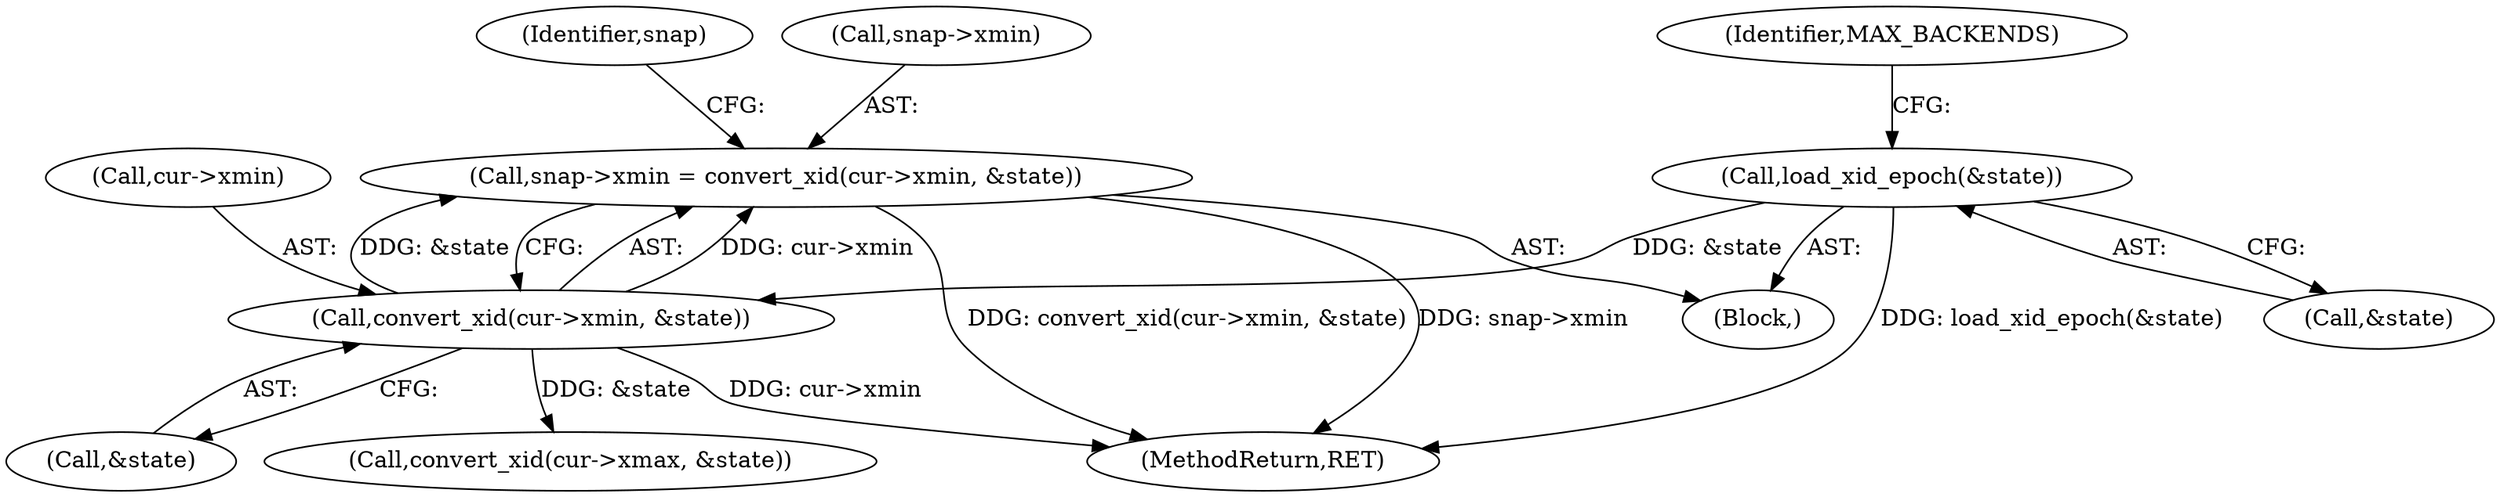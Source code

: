 digraph "0_postgres_31400a673325147e1205326008e32135a78b4d8a_18@pointer" {
"1000149" [label="(Call,snap->xmin = convert_xid(cur->xmin, &state))"];
"1000153" [label="(Call,convert_xid(cur->xmin, &state))"];
"1000123" [label="(Call,load_xid_epoch(&state))"];
"1000124" [label="(Call,&state)"];
"1000150" [label="(Call,snap->xmin)"];
"1000149" [label="(Call,snap->xmin = convert_xid(cur->xmin, &state))"];
"1000157" [label="(Call,&state)"];
"1000161" [label="(Identifier,snap)"];
"1000201" [label="(MethodReturn,RET)"];
"1000129" [label="(Identifier,MAX_BACKENDS)"];
"1000106" [label="(Block,)"];
"1000153" [label="(Call,convert_xid(cur->xmin, &state))"];
"1000163" [label="(Call,convert_xid(cur->xmax, &state))"];
"1000123" [label="(Call,load_xid_epoch(&state))"];
"1000154" [label="(Call,cur->xmin)"];
"1000149" -> "1000106"  [label="AST: "];
"1000149" -> "1000153"  [label="CFG: "];
"1000150" -> "1000149"  [label="AST: "];
"1000153" -> "1000149"  [label="AST: "];
"1000161" -> "1000149"  [label="CFG: "];
"1000149" -> "1000201"  [label="DDG: convert_xid(cur->xmin, &state)"];
"1000149" -> "1000201"  [label="DDG: snap->xmin"];
"1000153" -> "1000149"  [label="DDG: cur->xmin"];
"1000153" -> "1000149"  [label="DDG: &state"];
"1000153" -> "1000157"  [label="CFG: "];
"1000154" -> "1000153"  [label="AST: "];
"1000157" -> "1000153"  [label="AST: "];
"1000153" -> "1000201"  [label="DDG: cur->xmin"];
"1000123" -> "1000153"  [label="DDG: &state"];
"1000153" -> "1000163"  [label="DDG: &state"];
"1000123" -> "1000106"  [label="AST: "];
"1000123" -> "1000124"  [label="CFG: "];
"1000124" -> "1000123"  [label="AST: "];
"1000129" -> "1000123"  [label="CFG: "];
"1000123" -> "1000201"  [label="DDG: load_xid_epoch(&state)"];
}
